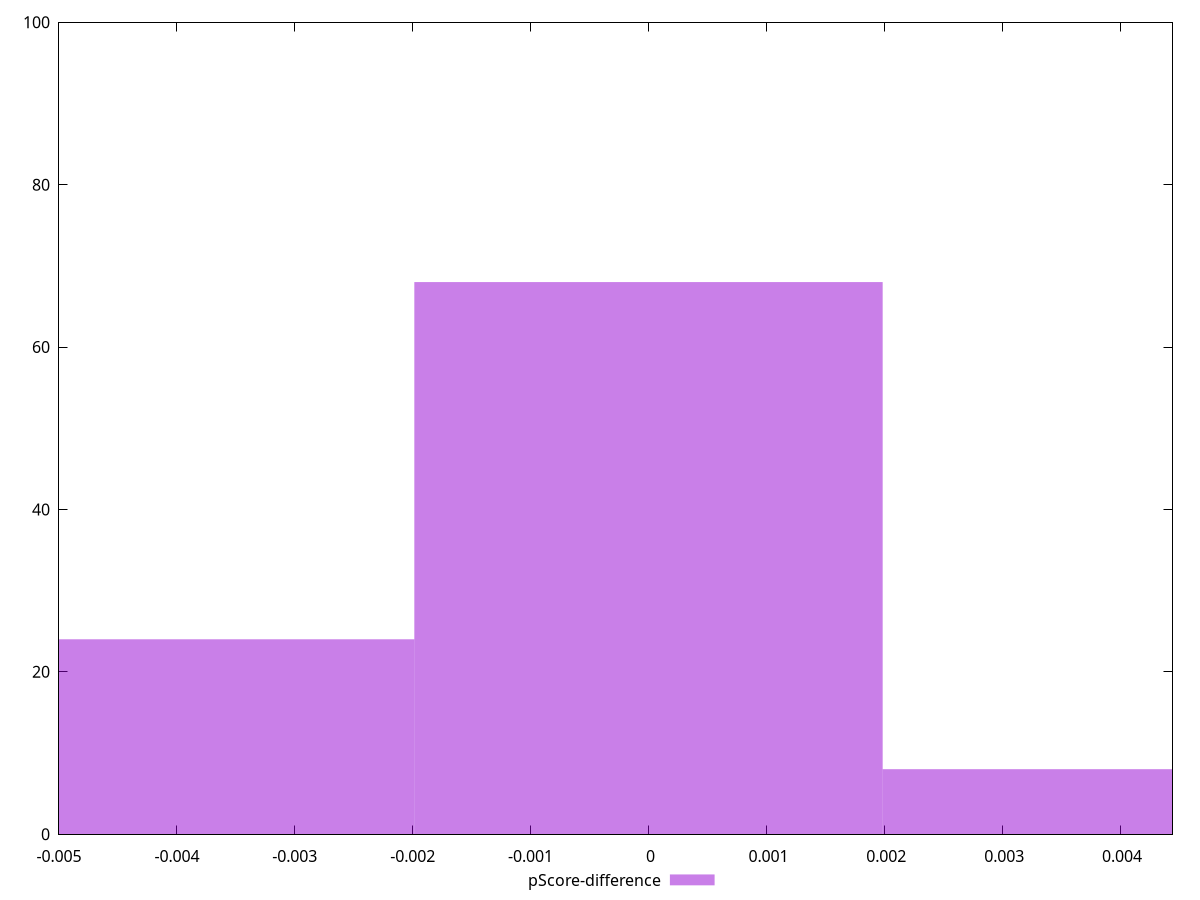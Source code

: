 reset

$pScoreDifference <<EOF
0 68
0.003972366826381172 8
-0.003972366826381172 24
EOF

set key outside below
set boxwidth 0.003972366826381172
set xrange [-0.0050000000000000044:0.004444444444444473]
set yrange [0:100]
set trange [0:100]
set style fill transparent solid 0.5 noborder
set terminal svg size 640, 490 enhanced background rgb 'white'
set output "reports/report_00027_2021-02-24T12-40-31.850Z/uses-http2/samples/astro/pScore-difference/histogram.svg"

plot $pScoreDifference title "pScore-difference" with boxes

reset
